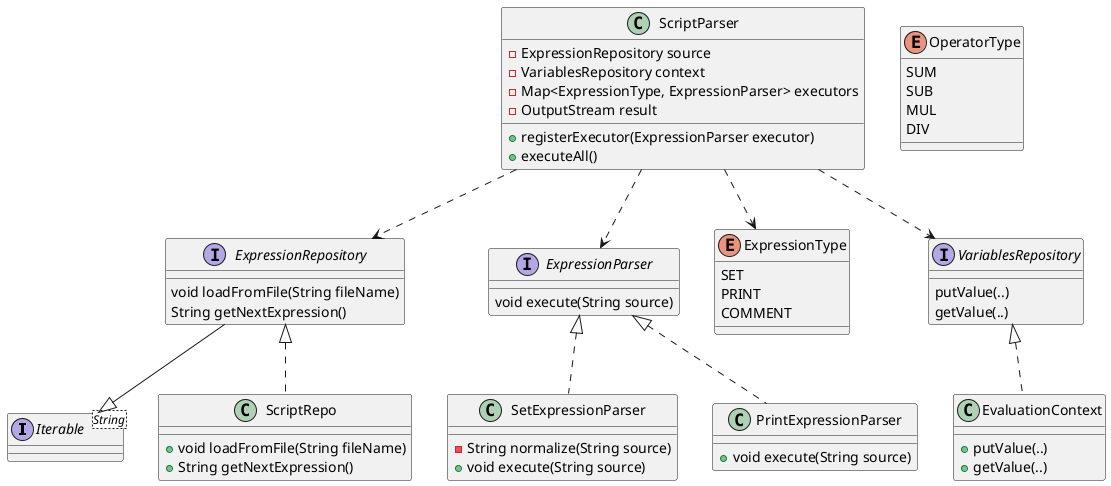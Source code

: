 @startuml
'https://plantuml.com/class-diagram

interface Iterable<String>{
}

interface ExpressionRepository {
    void loadFromFile(String fileName)
    String getNextExpression()
}

ExpressionRepository --|>Iterable

class SetExpressionParser implements ExpressionParser{
    -String normalize(String source)
    +void execute(String source)
}


class PrintExpressionParser implements ExpressionParser{
    +void execute(String source)
}

interface ExpressionParser{
    void execute(String source)
}

class ScriptRepo implements ExpressionRepository{
    +void loadFromFile(String fileName)
    +String getNextExpression()
}

class ScriptParser {
    -ExpressionRepository source
    -VariablesRepository context
    -Map<ExpressionType, ExpressionParser> executors
    -OutputStream result
    +registerExecutor(ExpressionParser executor)
    +executeAll()
}

ScriptParser..>ExpressionType
ScriptParser..>ExpressionParser
ScriptParser..> ExpressionRepository
ScriptParser ..>VariablesRepository

interface VariablesRepository{
    putValue(..)
    getValue(..)
}

class EvaluationContext implements VariablesRepository{
    +putValue(..)
    +getValue(..)
}

enum OperatorType{
    SUM
    SUB
    MUL
    DIV
}

enum ExpressionType{
    SET
    PRINT
    COMMENT
}


@enduml